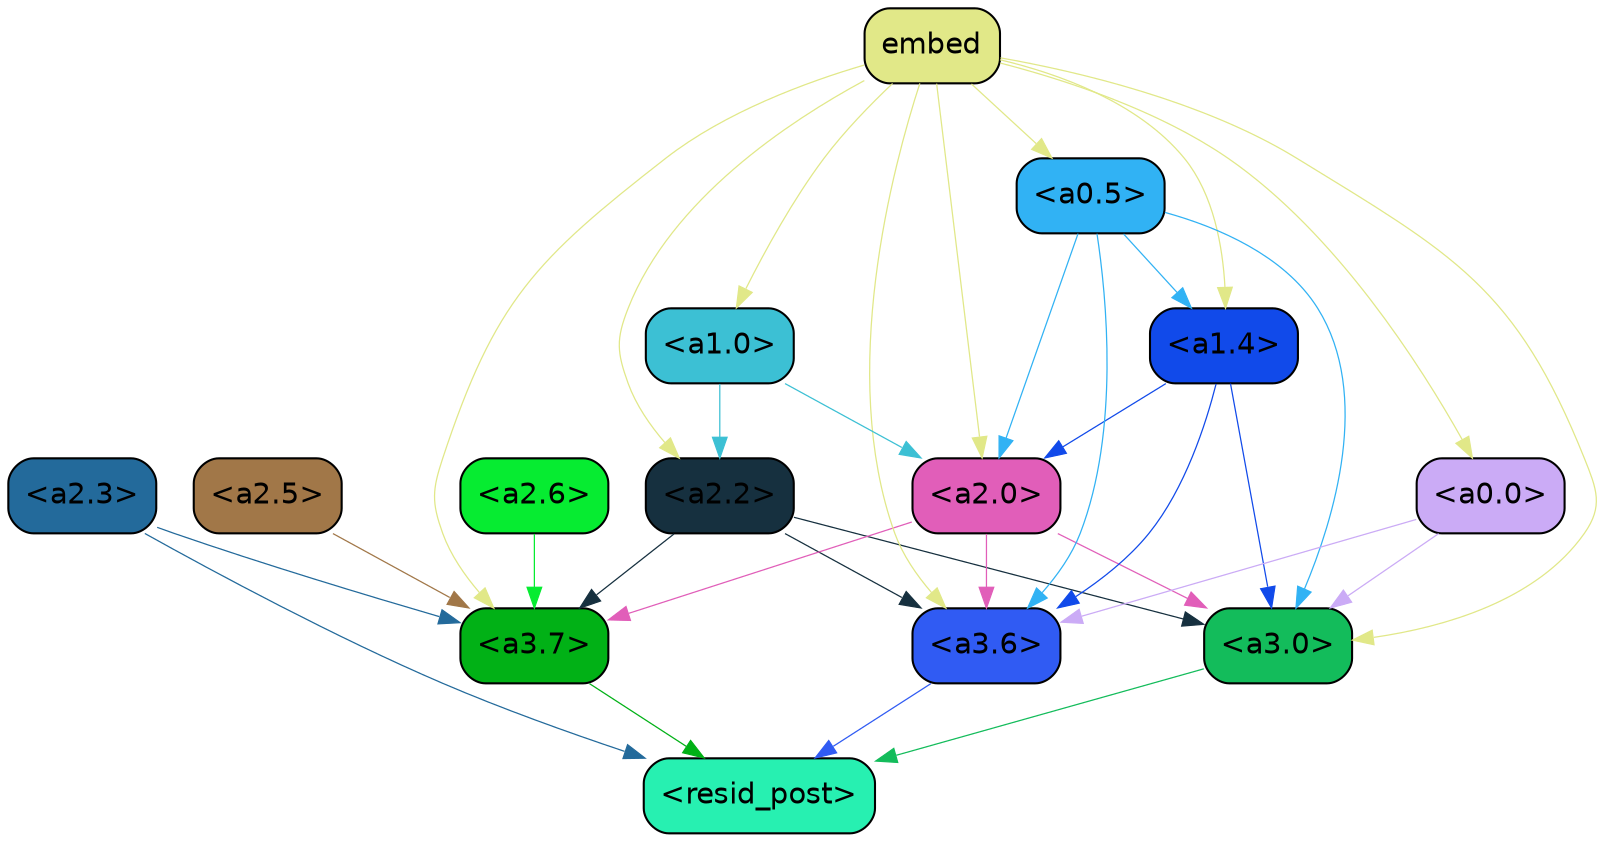 strict digraph "" {
	graph [bgcolor=transparent,
		layout=dot,
		overlap=false,
		splines=true
	];
	"<a3.7>"	[color=black,
		fillcolor="#01b116",
		fontname=Helvetica,
		shape=box,
		style="filled, rounded"];
	"<resid_post>"	[color=black,
		fillcolor="#27f0b1",
		fontname=Helvetica,
		shape=box,
		style="filled, rounded"];
	"<a3.7>" -> "<resid_post>"	[color="#01b116",
		penwidth=0.6];
	"<a3.6>"	[color=black,
		fillcolor="#305bf3",
		fontname=Helvetica,
		shape=box,
		style="filled, rounded"];
	"<a3.6>" -> "<resid_post>"	[color="#305bf3",
		penwidth=0.6];
	"<a3.0>"	[color=black,
		fillcolor="#13bc5b",
		fontname=Helvetica,
		shape=box,
		style="filled, rounded"];
	"<a3.0>" -> "<resid_post>"	[color="#13bc5b",
		penwidth=0.6];
	"<a2.3>"	[color=black,
		fillcolor="#236a9b",
		fontname=Helvetica,
		shape=box,
		style="filled, rounded"];
	"<a2.3>" -> "<a3.7>"	[color="#236a9b",
		penwidth=0.6];
	"<a2.3>" -> "<resid_post>"	[color="#236a9b",
		penwidth=0.6];
	"<a2.6>"	[color=black,
		fillcolor="#06ec31",
		fontname=Helvetica,
		shape=box,
		style="filled, rounded"];
	"<a2.6>" -> "<a3.7>"	[color="#06ec31",
		penwidth=0.6];
	"<a2.5>"	[color=black,
		fillcolor="#a17748",
		fontname=Helvetica,
		shape=box,
		style="filled, rounded"];
	"<a2.5>" -> "<a3.7>"	[color="#a17748",
		penwidth=0.6];
	"<a2.2>"	[color=black,
		fillcolor="#16303f",
		fontname=Helvetica,
		shape=box,
		style="filled, rounded"];
	"<a2.2>" -> "<a3.7>"	[color="#16303f",
		penwidth=0.6];
	"<a2.2>" -> "<a3.6>"	[color="#16303f",
		penwidth=0.6];
	"<a2.2>" -> "<a3.0>"	[color="#16303f",
		penwidth=0.6];
	"<a2.0>"	[color=black,
		fillcolor="#e15eb9",
		fontname=Helvetica,
		shape=box,
		style="filled, rounded"];
	"<a2.0>" -> "<a3.7>"	[color="#e15eb9",
		penwidth=0.6];
	"<a2.0>" -> "<a3.6>"	[color="#e15eb9",
		penwidth=0.6];
	"<a2.0>" -> "<a3.0>"	[color="#e15eb9",
		penwidth=0.6];
	"<a1.4>"	[color=black,
		fillcolor="#114aea",
		fontname=Helvetica,
		shape=box,
		style="filled, rounded"];
	"<a1.4>" -> "<a3.6>"	[color="#114aea",
		penwidth=0.6];
	"<a1.4>" -> "<a3.0>"	[color="#114aea",
		penwidth=0.6];
	"<a1.4>" -> "<a2.0>"	[color="#114aea",
		penwidth=0.6];
	embed	[color=black,
		fillcolor="#e1e888",
		fontname=Helvetica,
		shape=box,
		style="filled, rounded"];
	embed -> "<a3.7>"	[color="#e1e888",
		penwidth=0.6];
	embed -> "<a3.6>"	[color="#e1e888",
		penwidth=0.6];
	embed -> "<a3.0>"	[color="#e1e888",
		penwidth=0.6];
	embed -> "<a2.2>"	[color="#e1e888",
		penwidth=0.6];
	embed -> "<a2.0>"	[color="#e1e888",
		penwidth=0.6];
	embed -> "<a1.4>"	[color="#e1e888",
		penwidth=0.6];
	"<a0.5>"	[color=black,
		fillcolor="#31b2f4",
		fontname=Helvetica,
		shape=box,
		style="filled, rounded"];
	embed -> "<a0.5>"	[color="#e1e888",
		penwidth=0.6];
	"<a0.0>"	[color=black,
		fillcolor="#cbabf6",
		fontname=Helvetica,
		shape=box,
		style="filled, rounded"];
	embed -> "<a0.0>"	[color="#e1e888",
		penwidth=0.6];
	"<a1.0>"	[color=black,
		fillcolor="#3cc0d4",
		fontname=Helvetica,
		shape=box,
		style="filled, rounded"];
	embed -> "<a1.0>"	[color="#e1e888",
		penwidth=0.6];
	"<a0.5>" -> "<a3.6>"	[color="#31b2f4",
		penwidth=0.6];
	"<a0.5>" -> "<a3.0>"	[color="#31b2f4",
		penwidth=0.6];
	"<a0.5>" -> "<a2.0>"	[color="#31b2f4",
		penwidth=0.6];
	"<a0.5>" -> "<a1.4>"	[color="#31b2f4",
		penwidth=0.6];
	"<a0.0>" -> "<a3.6>"	[color="#cbabf6",
		penwidth=0.6];
	"<a0.0>" -> "<a3.0>"	[color="#cbabf6",
		penwidth=0.6];
	"<a1.0>" -> "<a2.2>"	[color="#3cc0d4",
		penwidth=0.6];
	"<a1.0>" -> "<a2.0>"	[color="#3cc0d4",
		penwidth=0.6];
}

